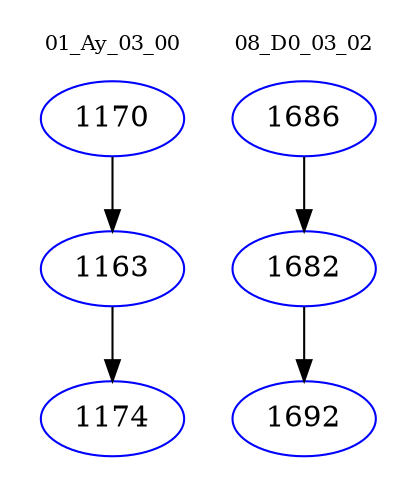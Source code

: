 digraph{
subgraph cluster_0 {
color = white
label = "01_Ay_03_00";
fontsize=10;
T0_1170 [label="1170", color="blue"]
T0_1170 -> T0_1163 [color="black"]
T0_1163 [label="1163", color="blue"]
T0_1163 -> T0_1174 [color="black"]
T0_1174 [label="1174", color="blue"]
}
subgraph cluster_1 {
color = white
label = "08_D0_03_02";
fontsize=10;
T1_1686 [label="1686", color="blue"]
T1_1686 -> T1_1682 [color="black"]
T1_1682 [label="1682", color="blue"]
T1_1682 -> T1_1692 [color="black"]
T1_1692 [label="1692", color="blue"]
}
}
